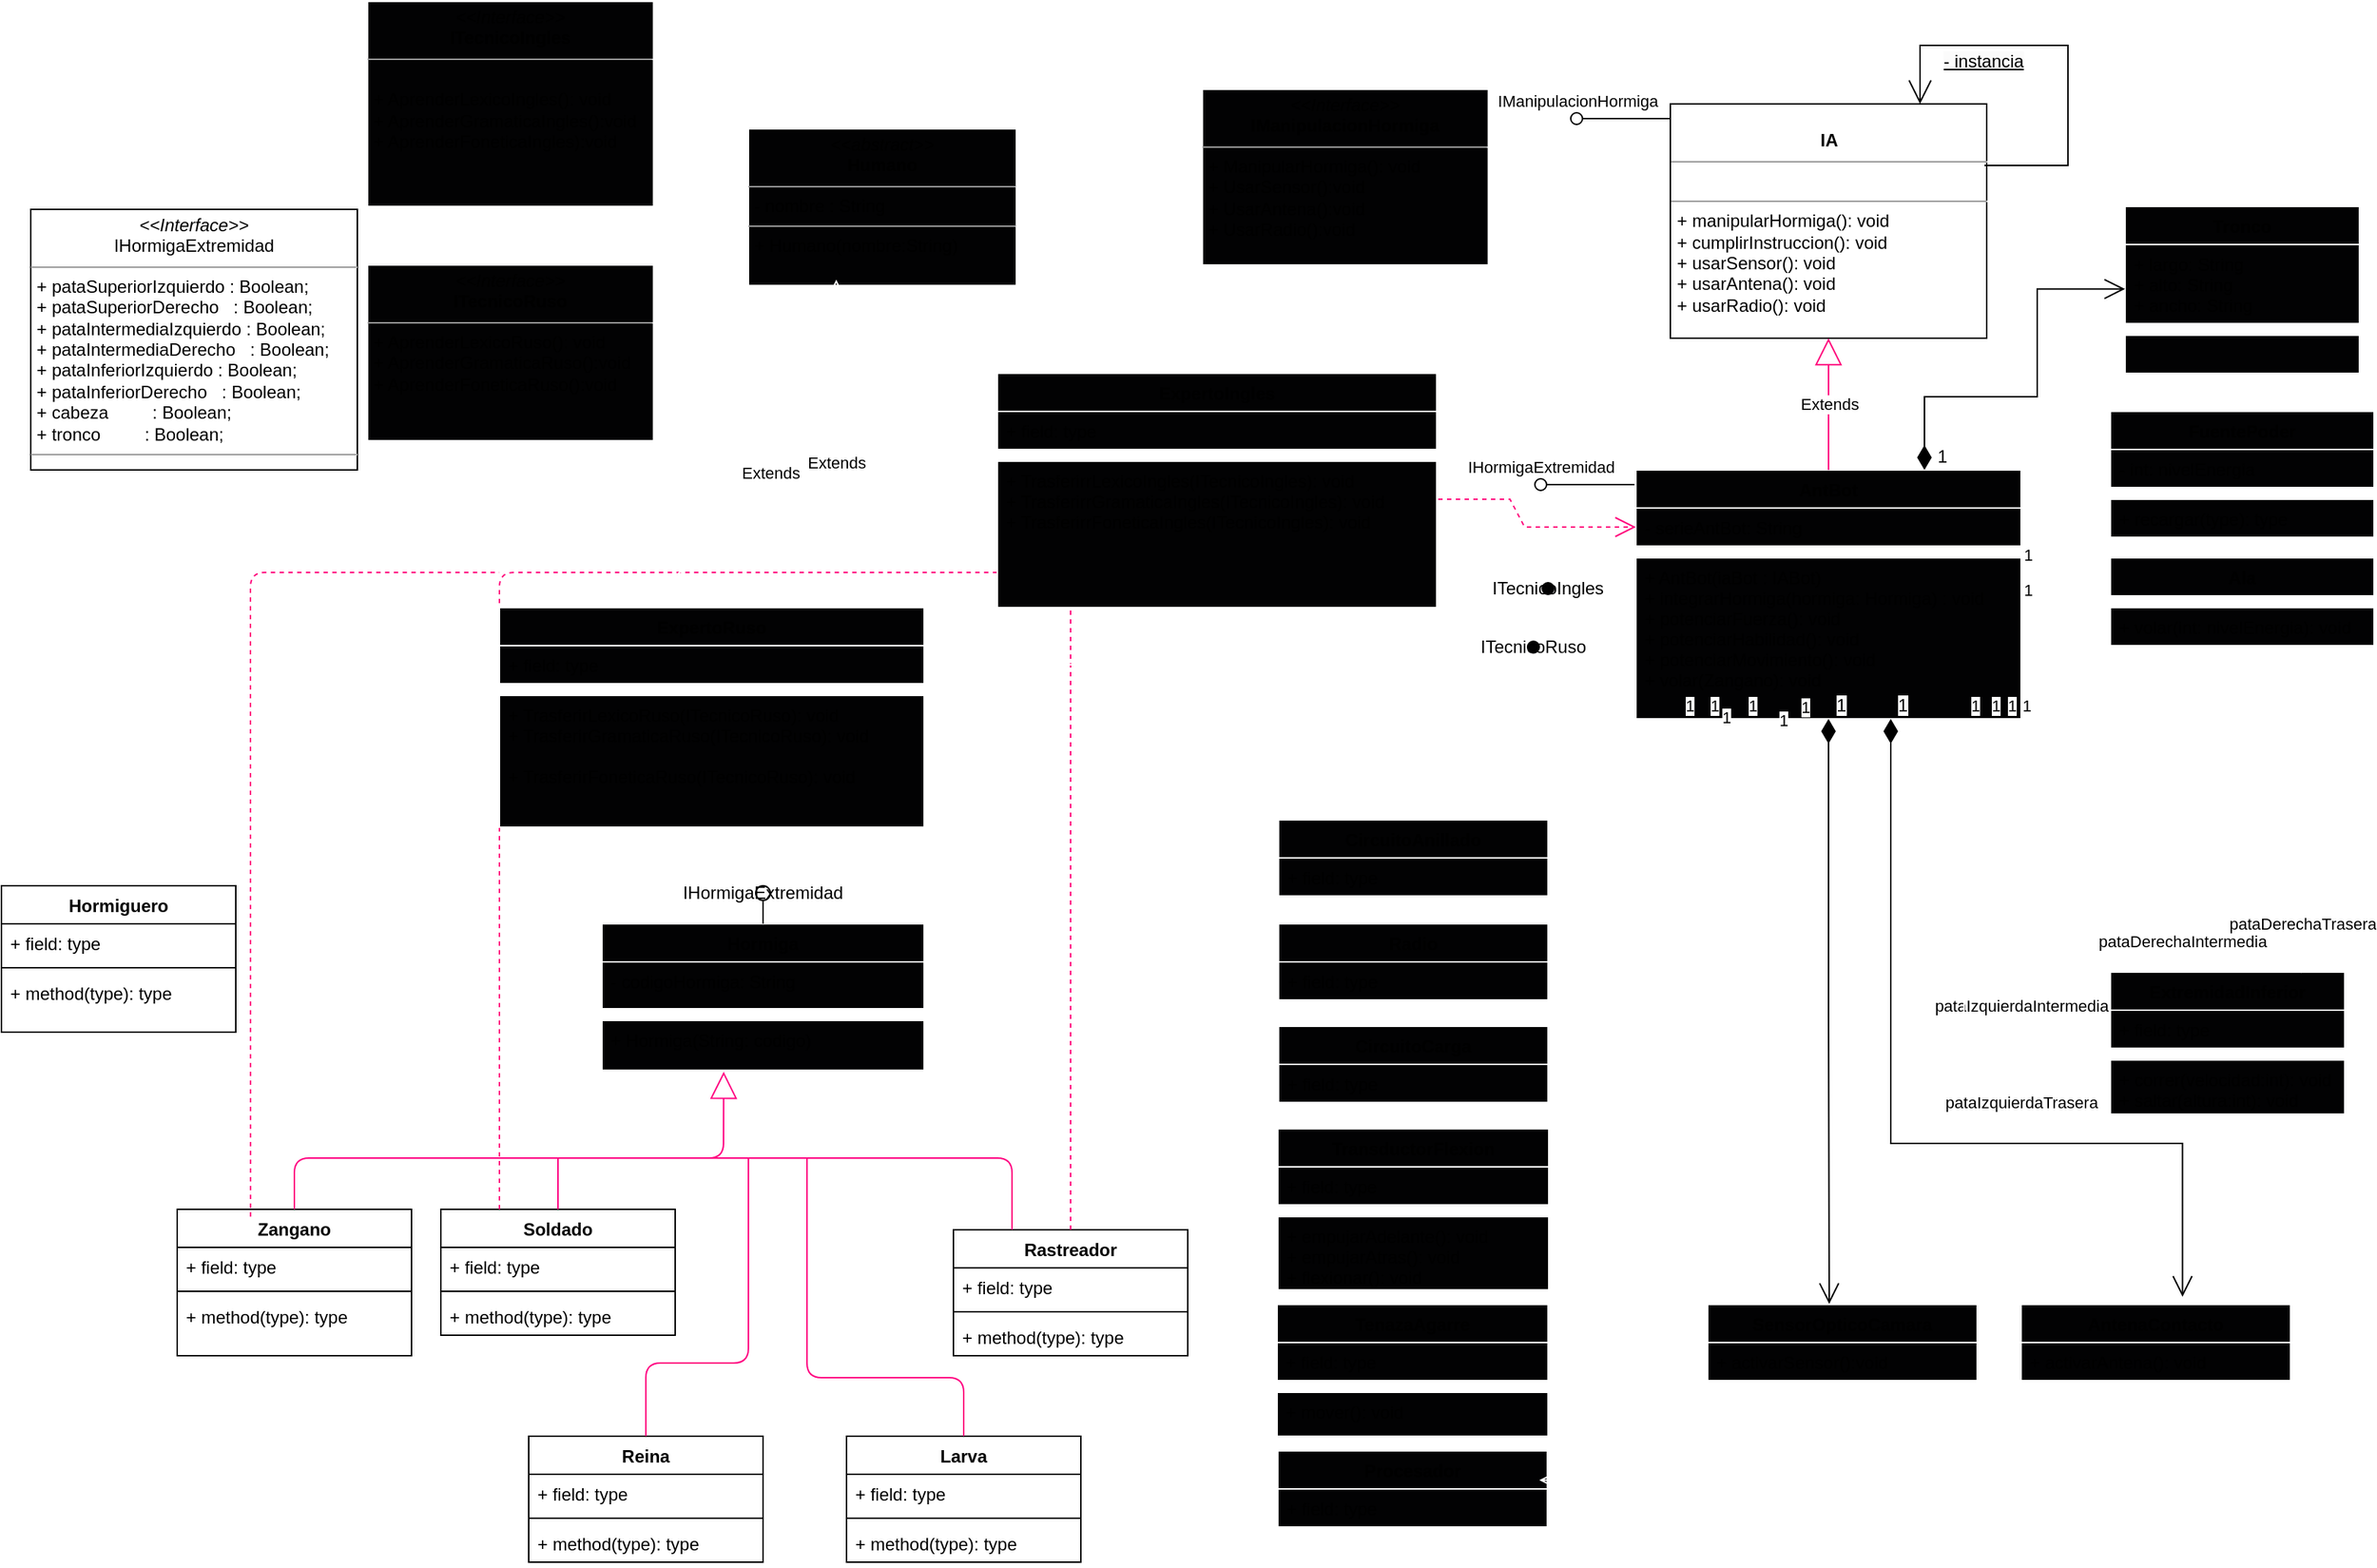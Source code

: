 <mxfile>
    <diagram id="PwI3y_meS3A-BAof3AQR" name="Página-1">
        <mxGraphModel dx="1519" dy="1564" grid="1" gridSize="10" guides="1" tooltips="1" connect="1" arrows="1" fold="1" page="1" pageScale="1" pageWidth="827" pageHeight="1169" math="0" shadow="0">
            <root>
                <mxCell id="0"/>
                <mxCell id="1" parent="0"/>
                <mxCell id="2" value="Hormiga" style="swimlane;fontStyle=1;align=center;verticalAlign=top;childLayout=stackLayout;horizontal=1;startSize=26;horizontalStack=0;resizeParent=1;resizeParentMax=0;resizeLast=0;collapsible=1;marginBottom=0;fillColor=#020203;strokeColor=#FFFFFF;" parent="1" vertex="1">
                    <mxGeometry x="-400" y="610" width="220" height="100" as="geometry"/>
                </mxCell>
                <mxCell id="3" value="- codigoHormiga: String" style="text;strokeColor=#FFFFFF;fillColor=#020203;align=left;verticalAlign=top;spacingLeft=4;spacingRight=4;overflow=hidden;rotatable=0;points=[[0,0.5],[1,0.5]];portConstraint=eastwest;" parent="2" vertex="1">
                    <mxGeometry y="26" width="220" height="32" as="geometry"/>
                </mxCell>
                <mxCell id="4" value="" style="line;strokeWidth=1;fillColor=#020203;align=left;verticalAlign=middle;spacingTop=-1;spacingLeft=3;spacingRight=3;rotatable=0;labelPosition=right;points=[];portConstraint=eastwest;strokeColor=#FFFFFF;" parent="2" vertex="1">
                    <mxGeometry y="58" width="220" height="8" as="geometry"/>
                </mxCell>
                <mxCell id="5" value="+ Hormiga(String: codigo)&#10;" style="text;strokeColor=#FFFFFF;fillColor=#020203;align=left;verticalAlign=top;spacingLeft=4;spacingRight=4;overflow=hidden;rotatable=0;points=[[0,0.5],[1,0.5]];portConstraint=eastwest;" parent="2" vertex="1">
                    <mxGeometry y="66" width="220" height="34" as="geometry"/>
                </mxCell>
                <mxCell id="6" value="Zangano" style="swimlane;fontStyle=1;align=center;verticalAlign=top;childLayout=stackLayout;horizontal=1;startSize=26;horizontalStack=0;resizeParent=1;resizeParentMax=0;resizeLast=0;collapsible=1;marginBottom=0;" parent="1" vertex="1">
                    <mxGeometry x="-690" y="805" width="160" height="100" as="geometry"/>
                </mxCell>
                <mxCell id="7" value="+ field: type" style="text;strokeColor=none;fillColor=none;align=left;verticalAlign=top;spacingLeft=4;spacingRight=4;overflow=hidden;rotatable=0;points=[[0,0.5],[1,0.5]];portConstraint=eastwest;" parent="6" vertex="1">
                    <mxGeometry y="26" width="160" height="26" as="geometry"/>
                </mxCell>
                <mxCell id="8" value="" style="line;strokeWidth=1;fillColor=none;align=left;verticalAlign=middle;spacingTop=-1;spacingLeft=3;spacingRight=3;rotatable=0;labelPosition=right;points=[];portConstraint=eastwest;strokeColor=inherit;" parent="6" vertex="1">
                    <mxGeometry y="52" width="160" height="8" as="geometry"/>
                </mxCell>
                <mxCell id="9" value="+ method(type): type" style="text;strokeColor=none;fillColor=none;align=left;verticalAlign=top;spacingLeft=4;spacingRight=4;overflow=hidden;rotatable=0;points=[[0,0.5],[1,0.5]];portConstraint=eastwest;" parent="6" vertex="1">
                    <mxGeometry y="60" width="160" height="40" as="geometry"/>
                </mxCell>
                <mxCell id="10" value="Soldado" style="swimlane;fontStyle=1;align=center;verticalAlign=top;childLayout=stackLayout;horizontal=1;startSize=26;horizontalStack=0;resizeParent=1;resizeParentMax=0;resizeLast=0;collapsible=1;marginBottom=0;" parent="1" vertex="1">
                    <mxGeometry x="-510" y="805" width="160" height="86" as="geometry"/>
                </mxCell>
                <mxCell id="11" value="+ field: type" style="text;strokeColor=none;fillColor=none;align=left;verticalAlign=top;spacingLeft=4;spacingRight=4;overflow=hidden;rotatable=0;points=[[0,0.5],[1,0.5]];portConstraint=eastwest;" parent="10" vertex="1">
                    <mxGeometry y="26" width="160" height="26" as="geometry"/>
                </mxCell>
                <mxCell id="12" value="" style="line;strokeWidth=1;fillColor=none;align=left;verticalAlign=middle;spacingTop=-1;spacingLeft=3;spacingRight=3;rotatable=0;labelPosition=right;points=[];portConstraint=eastwest;strokeColor=inherit;" parent="10" vertex="1">
                    <mxGeometry y="52" width="160" height="8" as="geometry"/>
                </mxCell>
                <mxCell id="13" value="+ method(type): type" style="text;strokeColor=none;fillColor=none;align=left;verticalAlign=top;spacingLeft=4;spacingRight=4;overflow=hidden;rotatable=0;points=[[0,0.5],[1,0.5]];portConstraint=eastwest;" parent="10" vertex="1">
                    <mxGeometry y="60" width="160" height="26" as="geometry"/>
                </mxCell>
                <mxCell id="14" value="Rastreador" style="swimlane;fontStyle=1;align=center;verticalAlign=top;childLayout=stackLayout;horizontal=1;startSize=26;horizontalStack=0;resizeParent=1;resizeParentMax=0;resizeLast=0;collapsible=1;marginBottom=0;" parent="1" vertex="1">
                    <mxGeometry x="-160" y="819" width="160" height="86" as="geometry"/>
                </mxCell>
                <mxCell id="15" value="+ field: type" style="text;strokeColor=none;fillColor=none;align=left;verticalAlign=top;spacingLeft=4;spacingRight=4;overflow=hidden;rotatable=0;points=[[0,0.5],[1,0.5]];portConstraint=eastwest;" parent="14" vertex="1">
                    <mxGeometry y="26" width="160" height="26" as="geometry"/>
                </mxCell>
                <mxCell id="16" value="" style="line;strokeWidth=1;fillColor=none;align=left;verticalAlign=middle;spacingTop=-1;spacingLeft=3;spacingRight=3;rotatable=0;labelPosition=right;points=[];portConstraint=eastwest;strokeColor=inherit;" parent="14" vertex="1">
                    <mxGeometry y="52" width="160" height="8" as="geometry"/>
                </mxCell>
                <mxCell id="17" value="+ method(type): type" style="text;strokeColor=none;fillColor=none;align=left;verticalAlign=top;spacingLeft=4;spacingRight=4;overflow=hidden;rotatable=0;points=[[0,0.5],[1,0.5]];portConstraint=eastwest;" parent="14" vertex="1">
                    <mxGeometry y="60" width="160" height="26" as="geometry"/>
                </mxCell>
                <mxCell id="18" value="Reina" style="swimlane;fontStyle=1;align=center;verticalAlign=top;childLayout=stackLayout;horizontal=1;startSize=26;horizontalStack=0;resizeParent=1;resizeParentMax=0;resizeLast=0;collapsible=1;marginBottom=0;" parent="1" vertex="1">
                    <mxGeometry x="-450" y="960" width="160" height="86" as="geometry"/>
                </mxCell>
                <mxCell id="19" value="+ field: type" style="text;strokeColor=none;fillColor=none;align=left;verticalAlign=top;spacingLeft=4;spacingRight=4;overflow=hidden;rotatable=0;points=[[0,0.5],[1,0.5]];portConstraint=eastwest;" parent="18" vertex="1">
                    <mxGeometry y="26" width="160" height="26" as="geometry"/>
                </mxCell>
                <mxCell id="20" value="" style="line;strokeWidth=1;fillColor=none;align=left;verticalAlign=middle;spacingTop=-1;spacingLeft=3;spacingRight=3;rotatable=0;labelPosition=right;points=[];portConstraint=eastwest;strokeColor=inherit;" parent="18" vertex="1">
                    <mxGeometry y="52" width="160" height="8" as="geometry"/>
                </mxCell>
                <mxCell id="21" value="+ method(type): type" style="text;strokeColor=none;fillColor=none;align=left;verticalAlign=top;spacingLeft=4;spacingRight=4;overflow=hidden;rotatable=0;points=[[0,0.5],[1,0.5]];portConstraint=eastwest;" parent="18" vertex="1">
                    <mxGeometry y="60" width="160" height="26" as="geometry"/>
                </mxCell>
                <mxCell id="22" value="Larva" style="swimlane;fontStyle=1;align=center;verticalAlign=top;childLayout=stackLayout;horizontal=1;startSize=26;horizontalStack=0;resizeParent=1;resizeParentMax=0;resizeLast=0;collapsible=1;marginBottom=0;" parent="1" vertex="1">
                    <mxGeometry x="-233" y="960" width="160" height="86" as="geometry"/>
                </mxCell>
                <mxCell id="23" value="+ field: type" style="text;strokeColor=none;fillColor=none;align=left;verticalAlign=top;spacingLeft=4;spacingRight=4;overflow=hidden;rotatable=0;points=[[0,0.5],[1,0.5]];portConstraint=eastwest;" parent="22" vertex="1">
                    <mxGeometry y="26" width="160" height="26" as="geometry"/>
                </mxCell>
                <mxCell id="24" value="" style="line;strokeWidth=1;fillColor=none;align=left;verticalAlign=middle;spacingTop=-1;spacingLeft=3;spacingRight=3;rotatable=0;labelPosition=right;points=[];portConstraint=eastwest;strokeColor=inherit;" parent="22" vertex="1">
                    <mxGeometry y="52" width="160" height="8" as="geometry"/>
                </mxCell>
                <mxCell id="25" value="+ method(type): type" style="text;strokeColor=none;fillColor=none;align=left;verticalAlign=top;spacingLeft=4;spacingRight=4;overflow=hidden;rotatable=0;points=[[0,0.5],[1,0.5]];portConstraint=eastwest;" parent="22" vertex="1">
                    <mxGeometry y="60" width="160" height="26" as="geometry"/>
                </mxCell>
                <mxCell id="26" value="" style="endArrow=block;endSize=16;endFill=0;html=1;strokeColor=#FF0080;exitX=0.5;exitY=0;exitDx=0;exitDy=0;entryX=0.378;entryY=1.031;entryDx=0;entryDy=0;entryPerimeter=0;" parent="1" source="6" target="5" edge="1">
                    <mxGeometry width="160" relative="1" as="geometry">
                        <mxPoint x="-570" y="750" as="sourcePoint"/>
                        <mxPoint x="-290" y="770" as="targetPoint"/>
                        <Array as="points">
                            <mxPoint x="-610" y="770"/>
                            <mxPoint x="-317" y="770"/>
                        </Array>
                    </mxGeometry>
                </mxCell>
                <mxCell id="33" value="" style="endArrow=none;html=1;strokeColor=#FF0080;entryX=0.25;entryY=0;entryDx=0;entryDy=0;" parent="1" target="14" edge="1">
                    <mxGeometry width="50" height="50" relative="1" as="geometry">
                        <mxPoint x="-330" y="770" as="sourcePoint"/>
                        <mxPoint x="-80" y="770" as="targetPoint"/>
                        <Array as="points">
                            <mxPoint x="-120" y="770"/>
                        </Array>
                    </mxGeometry>
                </mxCell>
                <mxCell id="34" value="" style="endArrow=none;html=1;strokeColor=#FF0080;entryX=0.5;entryY=0;entryDx=0;entryDy=0;" parent="1" target="22" edge="1">
                    <mxGeometry width="50" height="50" relative="1" as="geometry">
                        <mxPoint x="-260" y="770" as="sourcePoint"/>
                        <mxPoint x="-130" y="940" as="targetPoint"/>
                        <Array as="points">
                            <mxPoint x="-260" y="920"/>
                            <mxPoint x="-153" y="920"/>
                        </Array>
                    </mxGeometry>
                </mxCell>
                <mxCell id="35" value="" style="endArrow=none;html=1;strokeColor=#FF0080;exitX=0.5;exitY=0;exitDx=0;exitDy=0;" parent="1" source="18" edge="1">
                    <mxGeometry width="50" height="50" relative="1" as="geometry">
                        <mxPoint x="-380" y="955" as="sourcePoint"/>
                        <mxPoint x="-300" y="770" as="targetPoint"/>
                        <Array as="points">
                            <mxPoint x="-370" y="910"/>
                            <mxPoint x="-300" y="910"/>
                        </Array>
                    </mxGeometry>
                </mxCell>
                <mxCell id="36" value="" style="endArrow=none;html=1;strokeColor=#FF0080;exitX=0.5;exitY=0;exitDx=0;exitDy=0;" parent="1" source="10" edge="1">
                    <mxGeometry width="50" height="50" relative="1" as="geometry">
                        <mxPoint x="-40" y="685" as="sourcePoint"/>
                        <mxPoint x="-430" y="770" as="targetPoint"/>
                    </mxGeometry>
                </mxCell>
                <mxCell id="41" value="AntBot" style="swimlane;fontStyle=1;align=center;verticalAlign=top;childLayout=stackLayout;horizontal=1;startSize=26;horizontalStack=0;resizeParent=1;resizeParentMax=0;resizeLast=0;collapsible=1;marginBottom=0;fillColor=#020203;strokeColor=#FFFFFF;" parent="1" vertex="1">
                    <mxGeometry x="306" y="300" width="263" height="170" as="geometry"/>
                </mxCell>
                <mxCell id="42" value="- serieAntBot: String" style="text;strokeColor=#FFFFFF;fillColor=#020203;align=left;verticalAlign=top;spacingLeft=4;spacingRight=4;overflow=hidden;rotatable=0;points=[[0,0.5],[1,0.5]];portConstraint=eastwest;" parent="41" vertex="1">
                    <mxGeometry y="26" width="263" height="26" as="geometry"/>
                </mxCell>
                <mxCell id="43" value="" style="line;strokeWidth=1;fillColor=#020203;align=left;verticalAlign=middle;spacingTop=-1;spacingLeft=3;spacingRight=3;rotatable=0;labelPosition=right;points=[];portConstraint=eastwest;strokeColor=#FFFFFF;" parent="41" vertex="1">
                    <mxGeometry y="52" width="263" height="8" as="geometry"/>
                </mxCell>
                <mxCell id="44" value="+ AntBot(iaBot : IABot)&#10;+ integrarHormiga(hormiga: Hormiga) : void&#10;+ potenciarFuerza(): void&#10;+ potenciarHabilidad(): void&#10;+ potenciarMovimiento(): void&#10;+ volar(Zangano): void&#10;&#10;" style="text;strokeColor=#FFFFFF;fillColor=#020203;align=left;verticalAlign=top;spacingLeft=4;spacingRight=4;overflow=hidden;rotatable=0;points=[[0,0.5],[1,0.5]];portConstraint=eastwest;" parent="41" vertex="1">
                    <mxGeometry y="60" width="263" height="110" as="geometry"/>
                </mxCell>
                <mxCell id="45" value="FuentePoder" style="swimlane;fontStyle=1;align=center;verticalAlign=top;childLayout=stackLayout;horizontal=1;startSize=26;horizontalStack=0;resizeParent=1;resizeParentMax=0;resizeLast=0;collapsible=1;marginBottom=0;fillColor=#020203;strokeColor=#FFFFFF;" parent="1" vertex="1">
                    <mxGeometry x="630" y="260" width="180" height="86" as="geometry"/>
                </mxCell>
                <mxCell id="46" value="- int: nivelEnergia" style="text;strokeColor=#FFFFFF;fillColor=#020203;align=left;verticalAlign=top;spacingLeft=4;spacingRight=4;overflow=hidden;rotatable=0;points=[[0,0.5],[1,0.5]];portConstraint=eastwest;" parent="45" vertex="1">
                    <mxGeometry y="26" width="180" height="26" as="geometry"/>
                </mxCell>
                <mxCell id="47" value="" style="line;strokeWidth=1;fillColor=#020203;align=left;verticalAlign=middle;spacingTop=-1;spacingLeft=3;spacingRight=3;rotatable=0;labelPosition=right;points=[];portConstraint=eastwest;strokeColor=#FFFFFF;" parent="45" vertex="1">
                    <mxGeometry y="52" width="180" height="8" as="geometry"/>
                </mxCell>
                <mxCell id="48" value="+ recargar(type): type&#10;" style="text;strokeColor=#FFFFFF;fillColor=#020203;align=left;verticalAlign=top;spacingLeft=4;spacingRight=4;overflow=hidden;rotatable=0;points=[[0,0.5],[1,0.5]];portConstraint=eastwest;" parent="45" vertex="1">
                    <mxGeometry y="60" width="180" height="26" as="geometry"/>
                </mxCell>
                <mxCell id="52" value="ExtremidadInferior" style="swimlane;fontStyle=1;align=center;verticalAlign=top;childLayout=stackLayout;horizontal=1;startSize=26;horizontalStack=0;resizeParent=1;resizeParentMax=0;resizeLast=0;collapsible=1;marginBottom=0;fillColor=#020203;strokeColor=#FFFFFF;" parent="1" vertex="1">
                    <mxGeometry x="630" y="643" width="160" height="97" as="geometry"/>
                </mxCell>
                <mxCell id="53" value="+ field: type" style="text;strokeColor=#FFFFFF;fillColor=#020203;align=left;verticalAlign=top;spacingLeft=4;spacingRight=4;overflow=hidden;rotatable=0;points=[[0,0.5],[1,0.5]];portConstraint=eastwest;" parent="52" vertex="1">
                    <mxGeometry y="26" width="160" height="26" as="geometry"/>
                </mxCell>
                <mxCell id="54" value="" style="line;strokeWidth=1;fillColor=#020203;align=left;verticalAlign=middle;spacingTop=-1;spacingLeft=3;spacingRight=3;rotatable=0;labelPosition=right;points=[];portConstraint=eastwest;strokeColor=#FFFFFF;" parent="52" vertex="1">
                    <mxGeometry y="52" width="160" height="8" as="geometry"/>
                </mxCell>
                <mxCell id="55" value="+ correr(velocidad:int): void&#10;+ saltar(altura:int): void" style="text;strokeColor=#FFFFFF;fillColor=#020203;align=left;verticalAlign=top;spacingLeft=4;spacingRight=4;overflow=hidden;rotatable=0;points=[[0,0.5],[1,0.5]];portConstraint=eastwest;" parent="52" vertex="1">
                    <mxGeometry y="60" width="160" height="37" as="geometry"/>
                </mxCell>
                <mxCell id="56" value="1" style="endArrow=open;html=1;endSize=12;startArrow=diamondThin;startSize=14;startFill=1;align=left;verticalAlign=bottom;rounded=0;sourcePerimeterSpacing=8;targetPerimeterSpacing=8;entryX=0;entryY=0.5;entryDx=0;entryDy=0;fillColor=#020203;strokeColor=#FFFFFF;" parent="1" target="53" edge="1">
                    <mxGeometry x="-1" y="3" relative="1" as="geometry">
                        <mxPoint x="544" y="470" as="sourcePoint"/>
                        <mxPoint x="479" y="832" as="targetPoint"/>
                        <Array as="points">
                            <mxPoint x="544" y="682"/>
                        </Array>
                    </mxGeometry>
                </mxCell>
                <mxCell id="57" value="pataIzquierdaIntermedia" style="edgeLabel;html=1;align=center;verticalAlign=middle;resizable=0;points=[];fillColor=#020203;strokeColor=#FFFFFF;" parent="56" vertex="1" connectable="0">
                    <mxGeometry x="-0.273" y="1" relative="1" as="geometry">
                        <mxPoint x="24" y="87" as="offset"/>
                    </mxGeometry>
                </mxCell>
                <mxCell id="58" value="1" style="endArrow=open;html=1;endSize=12;startArrow=diamondThin;startSize=14;startFill=1;align=left;verticalAlign=bottom;rounded=0;sourcePerimeterSpacing=8;targetPerimeterSpacing=8;entryX=0.37;entryY=0.002;entryDx=0;entryDy=0;fillColor=#020203;strokeColor=#FFFFFF;entryPerimeter=0;" parent="1" target="52" edge="1">
                    <mxGeometry x="-1" y="3" relative="1" as="geometry">
                        <mxPoint x="555" y="470" as="sourcePoint"/>
                        <mxPoint x="495" y="831" as="targetPoint"/>
                        <Array as="points">
                            <mxPoint x="555" y="560"/>
                            <mxPoint x="689" y="560"/>
                        </Array>
                    </mxGeometry>
                </mxCell>
                <mxCell id="59" value="pataDerechaIntermedia" style="edgeLabel;html=1;align=center;verticalAlign=middle;resizable=0;points=[];fillColor=#020203;strokeColor=#FFFFFF;" parent="58" vertex="1" connectable="0">
                    <mxGeometry x="-0.4" y="3" relative="1" as="geometry">
                        <mxPoint x="122" y="65" as="offset"/>
                    </mxGeometry>
                </mxCell>
                <mxCell id="60" value="1" style="endArrow=open;html=1;endSize=12;startArrow=diamondThin;startSize=14;startFill=1;edgeStyle=orthogonalEdgeStyle;align=left;verticalAlign=bottom;rounded=0;sourcePerimeterSpacing=8;targetPerimeterSpacing=8;fillColor=#020203;strokeColor=#FFFFFF;" parent="1" source="41" edge="1">
                    <mxGeometry x="-1" y="3" relative="1" as="geometry">
                        <mxPoint x="390" y="414" as="sourcePoint"/>
                        <mxPoint x="247" y="710" as="targetPoint"/>
                        <Array as="points">
                            <mxPoint x="360" y="710"/>
                        </Array>
                    </mxGeometry>
                </mxCell>
                <mxCell id="61" value="1" style="endArrow=open;html=1;endSize=12;startArrow=diamondThin;startSize=14;startFill=0;edgeStyle=orthogonalEdgeStyle;align=left;verticalAlign=bottom;rounded=0;sourcePerimeterSpacing=8;targetPerimeterSpacing=8;fillColor=#020203;strokeColor=#FFFFFF;entryX=0.002;entryY=0.719;entryDx=0;entryDy=0;entryPerimeter=0;" parent="1" target="84" edge="1">
                    <mxGeometry x="-1" y="3" relative="1" as="geometry">
                        <mxPoint x="569" y="393.88" as="sourcePoint"/>
                        <mxPoint x="668" y="393.88" as="targetPoint"/>
                        <Array as="points">
                            <mxPoint x="585" y="394"/>
                            <mxPoint x="585" y="392"/>
                        </Array>
                    </mxGeometry>
                </mxCell>
                <mxCell id="69" value="CircuitoAnillado" style="swimlane;fontStyle=1;align=center;verticalAlign=top;childLayout=stackLayout;horizontal=1;startSize=26;horizontalStack=0;resizeParent=1;resizeParentMax=0;resizeLast=0;collapsible=1;marginBottom=0;fillColor=#020203;strokeColor=#FFFFFF;" parent="1" vertex="1">
                    <mxGeometry x="62" y="539" width="184" height="60" as="geometry"/>
                </mxCell>
                <mxCell id="70" value="+ field: type" style="text;strokeColor=#FFFFFF;fillColor=#020203;align=left;verticalAlign=top;spacingLeft=4;spacingRight=4;overflow=hidden;rotatable=0;points=[[0,0.5],[1,0.5]];portConstraint=eastwest;" parent="69" vertex="1">
                    <mxGeometry y="26" width="184" height="26" as="geometry"/>
                </mxCell>
                <mxCell id="71" value="" style="line;strokeWidth=1;fillColor=#020203;align=left;verticalAlign=middle;spacingTop=-1;spacingLeft=3;spacingRight=3;rotatable=0;labelPosition=right;points=[];portConstraint=eastwest;strokeColor=#FFFFFF;" parent="69" vertex="1">
                    <mxGeometry y="52" width="184" height="8" as="geometry"/>
                </mxCell>
                <mxCell id="72" value="CircuitoCarga" style="swimlane;fontStyle=1;align=center;verticalAlign=top;childLayout=stackLayout;horizontal=1;startSize=26;horizontalStack=0;resizeParent=1;resizeParentMax=0;resizeLast=0;collapsible=1;marginBottom=0;fillColor=#020203;strokeColor=#FFFFFF;" parent="1" vertex="1">
                    <mxGeometry x="62" y="680" width="184" height="60" as="geometry"/>
                </mxCell>
                <mxCell id="73" value="+ field: type" style="text;strokeColor=#FFFFFF;fillColor=#020203;align=left;verticalAlign=top;spacingLeft=4;spacingRight=4;overflow=hidden;rotatable=0;points=[[0,0.5],[1,0.5]];portConstraint=eastwest;" parent="72" vertex="1">
                    <mxGeometry y="26" width="184" height="26" as="geometry"/>
                </mxCell>
                <mxCell id="74" value="" style="line;strokeWidth=1;fillColor=#020203;align=left;verticalAlign=middle;spacingTop=-1;spacingLeft=3;spacingRight=3;rotatable=0;labelPosition=right;points=[];portConstraint=eastwest;strokeColor=#FFFFFF;" parent="72" vertex="1">
                    <mxGeometry y="52" width="184" height="8" as="geometry"/>
                </mxCell>
                <mxCell id="81" value="1" style="endArrow=open;html=1;endSize=12;startArrow=diamondThin;startSize=14;startFill=1;edgeStyle=orthogonalEdgeStyle;align=left;verticalAlign=bottom;rounded=0;sourcePerimeterSpacing=8;targetPerimeterSpacing=8;fillColor=#020203;strokeColor=#FFFFFF;entryX=1;entryY=0.5;entryDx=0;entryDy=0;" parent="1" target="69" edge="1">
                    <mxGeometry x="-1" y="3" relative="1" as="geometry">
                        <mxPoint x="335" y="470" as="sourcePoint"/>
                        <mxPoint x="285.0" y="614.0" as="targetPoint"/>
                        <Array as="points">
                            <mxPoint x="335" y="570"/>
                            <mxPoint x="249" y="570"/>
                        </Array>
                    </mxGeometry>
                </mxCell>
                <mxCell id="82" value="1" style="endArrow=open;html=1;endSize=12;startArrow=diamondThin;startSize=14;startFill=1;edgeStyle=orthogonalEdgeStyle;align=left;verticalAlign=bottom;rounded=0;sourcePerimeterSpacing=8;targetPerimeterSpacing=8;fillColor=#020203;strokeColor=#FFFFFF;entryX=1;entryY=0.75;entryDx=0;entryDy=0;" parent="1" edge="1">
                    <mxGeometry x="-1" y="3" relative="1" as="geometry">
                        <mxPoint x="378" y="470" as="sourcePoint"/>
                        <mxPoint x="244" y="801" as="targetPoint"/>
                        <Array as="points">
                            <mxPoint x="378" y="760"/>
                            <mxPoint x="288" y="760"/>
                            <mxPoint x="288" y="801"/>
                        </Array>
                    </mxGeometry>
                </mxCell>
                <mxCell id="83" value="Ala" style="swimlane;fontStyle=1;align=center;verticalAlign=top;childLayout=stackLayout;horizontal=1;startSize=26;horizontalStack=0;resizeParent=1;resizeParentMax=0;resizeLast=0;collapsible=1;marginBottom=0;fillColor=#020203;strokeColor=#FFFFFF;" parent="1" vertex="1">
                    <mxGeometry x="630" y="360" width="180" height="60" as="geometry"/>
                </mxCell>
                <mxCell id="84" value="" style="line;strokeWidth=1;fillColor=#020203;align=left;verticalAlign=middle;spacingTop=-1;spacingLeft=3;spacingRight=3;rotatable=0;labelPosition=right;points=[];portConstraint=eastwest;strokeColor=#FFFFFF;" parent="83" vertex="1">
                    <mxGeometry y="26" width="180" height="8" as="geometry"/>
                </mxCell>
                <mxCell id="85" value="+ volar(int: nivelEnergia): void" style="text;strokeColor=#FFFFFF;fillColor=#020203;align=left;verticalAlign=top;spacingLeft=4;spacingRight=4;overflow=hidden;rotatable=0;points=[[0,0.5],[1,0.5]];portConstraint=eastwest;" parent="83" vertex="1">
                    <mxGeometry y="34" width="180" height="26" as="geometry"/>
                </mxCell>
                <mxCell id="86" value="1" style="endArrow=open;html=1;endSize=12;startArrow=diamondThin;startSize=14;startFill=0;edgeStyle=orthogonalEdgeStyle;align=left;verticalAlign=bottom;rounded=0;sourcePerimeterSpacing=8;targetPerimeterSpacing=8;fillColor=#020203;strokeColor=#FFFFFF;" parent="1" edge="1">
                    <mxGeometry x="-1" y="3" relative="1" as="geometry">
                        <mxPoint x="569" y="370" as="sourcePoint"/>
                        <mxPoint x="630" y="290" as="targetPoint"/>
                        <Array as="points">
                            <mxPoint x="599" y="370"/>
                        </Array>
                    </mxGeometry>
                </mxCell>
                <mxCell id="87" value="Radio" style="swimlane;fontStyle=1;align=center;verticalAlign=top;childLayout=stackLayout;horizontal=1;startSize=26;horizontalStack=0;resizeParent=1;resizeParentMax=0;resizeLast=0;collapsible=1;marginBottom=0;fillColor=#020203;strokeColor=#FFFFFF;" parent="1" vertex="1">
                    <mxGeometry x="62" y="610" width="184" height="60" as="geometry"/>
                </mxCell>
                <mxCell id="88" value="+ field: type" style="text;strokeColor=#FFFFFF;fillColor=#020203;align=left;verticalAlign=top;spacingLeft=4;spacingRight=4;overflow=hidden;rotatable=0;points=[[0,0.5],[1,0.5]];portConstraint=eastwest;" parent="87" vertex="1">
                    <mxGeometry y="26" width="184" height="26" as="geometry"/>
                </mxCell>
                <mxCell id="89" value="" style="line;strokeWidth=1;fillColor=#020203;align=left;verticalAlign=middle;spacingTop=-1;spacingLeft=3;spacingRight=3;rotatable=0;labelPosition=right;points=[];portConstraint=eastwest;strokeColor=#FFFFFF;" parent="87" vertex="1">
                    <mxGeometry y="52" width="184" height="8" as="geometry"/>
                </mxCell>
                <mxCell id="90" value="1" style="endArrow=open;html=1;endSize=12;startArrow=diamondThin;startSize=14;startFill=1;edgeStyle=orthogonalEdgeStyle;align=left;verticalAlign=bottom;rounded=0;sourcePerimeterSpacing=8;targetPerimeterSpacing=8;fillColor=#020203;strokeColor=#FFFFFF;entryX=1;entryY=0.5;entryDx=0;entryDy=0;" parent="1" target="87" edge="1">
                    <mxGeometry x="-1" y="3" relative="1" as="geometry">
                        <mxPoint x="352" y="470" as="sourcePoint"/>
                        <mxPoint x="241" y="702" as="targetPoint"/>
                        <Array as="points">
                            <mxPoint x="352" y="640"/>
                        </Array>
                    </mxGeometry>
                </mxCell>
                <mxCell id="91" value="1" style="endArrow=open;html=1;endSize=12;startArrow=diamondThin;startSize=14;startFill=1;align=left;verticalAlign=bottom;rounded=0;sourcePerimeterSpacing=8;targetPerimeterSpacing=8;entryX=0;entryY=0.75;entryDx=0;entryDy=0;fillColor=#020203;strokeColor=#FFFFFF;" parent="1" target="52" edge="1">
                    <mxGeometry x="-1" y="3" relative="1" as="geometry">
                        <mxPoint x="530" y="470" as="sourcePoint"/>
                        <mxPoint x="528" y="818.59" as="targetPoint"/>
                        <Array as="points">
                            <mxPoint x="530" y="716"/>
                        </Array>
                    </mxGeometry>
                </mxCell>
                <mxCell id="92" value="pataIzquierdaTrasera" style="edgeLabel;html=1;align=center;verticalAlign=middle;resizable=0;points=[];fillColor=#020203;strokeColor=#FFFFFF;" parent="91" vertex="1" connectable="0">
                    <mxGeometry x="-0.273" y="1" relative="1" as="geometry">
                        <mxPoint x="38" y="136" as="offset"/>
                    </mxGeometry>
                </mxCell>
                <mxCell id="93" value="1" style="endArrow=open;html=1;endSize=12;startArrow=diamondThin;startSize=14;startFill=1;edgeStyle=orthogonalEdgeStyle;align=left;verticalAlign=bottom;rounded=0;sourcePerimeterSpacing=8;targetPerimeterSpacing=8;fillColor=#020203;strokeColor=#FFFFFF;exitX=0.355;exitY=1.089;exitDx=0;exitDy=0;exitPerimeter=0;" parent="1" source="44" edge="1">
                    <mxGeometry x="-1" y="3" relative="1" as="geometry">
                        <mxPoint x="390" y="456" as="sourcePoint"/>
                        <mxPoint x="246" y="890" as="targetPoint"/>
                        <Array as="points">
                            <mxPoint x="399" y="820"/>
                            <mxPoint x="300" y="820"/>
                            <mxPoint x="300" y="890"/>
                            <mxPoint x="246" y="890"/>
                        </Array>
                    </mxGeometry>
                </mxCell>
                <mxCell id="94" value="1" style="endArrow=open;html=1;endSize=12;startArrow=diamondThin;startSize=14;startFill=1;align=left;verticalAlign=bottom;rounded=0;sourcePerimeterSpacing=8;targetPerimeterSpacing=8;entryX=0.814;entryY=0.008;entryDx=0;entryDy=0;fillColor=#020203;strokeColor=#FFFFFF;entryPerimeter=0;" parent="1" target="52" edge="1">
                    <mxGeometry x="-1" y="3" relative="1" as="geometry">
                        <mxPoint x="565" y="470" as="sourcePoint"/>
                        <mxPoint x="569.2" y="828.784" as="targetPoint"/>
                        <Array as="points">
                            <mxPoint x="565" y="500"/>
                            <mxPoint x="760" y="500"/>
                        </Array>
                    </mxGeometry>
                </mxCell>
                <mxCell id="95" value="pataDerechaTrasera" style="edgeLabel;html=1;align=center;verticalAlign=middle;resizable=0;points=[];fillColor=#020203;strokeColor=#FFFFFF;" parent="94" vertex="1" connectable="0">
                    <mxGeometry x="-0.4" y="3" relative="1" as="geometry">
                        <mxPoint x="115" y="113" as="offset"/>
                    </mxGeometry>
                </mxCell>
                <mxCell id="96" value="SensorOpticoCamara" style="swimlane;fontStyle=1;align=center;verticalAlign=top;childLayout=stackLayout;horizontal=1;startSize=26;horizontalStack=0;resizeParent=1;resizeParentMax=0;resizeLast=0;collapsible=1;marginBottom=0;fillColor=#020203;strokeColor=#FFFFFF;" parent="1" vertex="1">
                    <mxGeometry x="355" y="870" width="184" height="60" as="geometry"/>
                </mxCell>
                <mxCell id="97" value="+ activarSensor():void" style="text;strokeColor=#FFFFFF;fillColor=#020203;align=left;verticalAlign=top;spacingLeft=4;spacingRight=4;overflow=hidden;rotatable=0;points=[[0,0.5],[1,0.5]];portConstraint=eastwest;" parent="96" vertex="1">
                    <mxGeometry y="26" width="184" height="26" as="geometry"/>
                </mxCell>
                <mxCell id="98" value="" style="line;strokeWidth=1;fillColor=#020203;align=left;verticalAlign=middle;spacingTop=-1;spacingLeft=3;spacingRight=3;rotatable=0;labelPosition=right;points=[];portConstraint=eastwest;strokeColor=#FFFFFF;" parent="96" vertex="1">
                    <mxGeometry y="52" width="184" height="8" as="geometry"/>
                </mxCell>
                <mxCell id="102" value="AntenaContacto" style="swimlane;fontStyle=1;align=center;verticalAlign=top;childLayout=stackLayout;horizontal=1;startSize=26;horizontalStack=0;resizeParent=1;resizeParentMax=0;resizeLast=0;collapsible=1;marginBottom=0;fillColor=#020203;strokeColor=#FFFFFF;" parent="1" vertex="1">
                    <mxGeometry x="569" y="870" width="184" height="60" as="geometry"/>
                </mxCell>
                <mxCell id="103" value="+ activarAntena(): void" style="text;strokeColor=#FFFFFF;fillColor=#020203;align=left;verticalAlign=top;spacingLeft=4;spacingRight=4;overflow=hidden;rotatable=0;points=[[0,0.5],[1,0.5]];portConstraint=eastwest;" parent="102" vertex="1">
                    <mxGeometry y="26" width="184" height="26" as="geometry"/>
                </mxCell>
                <mxCell id="104" value="" style="line;strokeWidth=1;fillColor=#020203;align=left;verticalAlign=middle;spacingTop=-1;spacingLeft=3;spacingRight=3;rotatable=0;labelPosition=right;points=[];portConstraint=eastwest;strokeColor=#FFFFFF;" parent="102" vertex="1">
                    <mxGeometry y="52" width="184" height="8" as="geometry"/>
                </mxCell>
                <mxCell id="105" value="1" style="endArrow=open;html=1;endSize=12;startArrow=diamondThin;startSize=14;startFill=1;edgeStyle=orthogonalEdgeStyle;align=left;verticalAlign=bottom;rounded=0;fontFamily=Helvetica;fontSize=12;fontColor=default;exitX=0.5;exitY=1;exitDx=0;exitDy=0;entryX=0.451;entryY=-0.006;entryDx=0;entryDy=0;entryPerimeter=0;" parent="1" source="41" target="96" edge="1">
                    <mxGeometry x="-1" y="3" relative="1" as="geometry">
                        <mxPoint x="250" y="730" as="sourcePoint"/>
                        <mxPoint x="410" y="730" as="targetPoint"/>
                    </mxGeometry>
                </mxCell>
                <mxCell id="106" value="1" style="endArrow=open;html=1;endSize=12;startArrow=diamondThin;startSize=14;startFill=1;edgeStyle=orthogonalEdgeStyle;align=left;verticalAlign=bottom;rounded=0;fontFamily=Helvetica;fontSize=12;fontColor=default;entryX=0.599;entryY=-0.088;entryDx=0;entryDy=0;entryPerimeter=0;" parent="1" source="44" target="102" edge="1">
                    <mxGeometry x="-1" y="3" relative="1" as="geometry">
                        <mxPoint x="480" y="790" as="sourcePoint"/>
                        <mxPoint x="690" y="820" as="targetPoint"/>
                        <Array as="points">
                            <mxPoint x="480" y="760"/>
                            <mxPoint x="679" y="760"/>
                        </Array>
                    </mxGeometry>
                </mxCell>
                <mxCell id="108" value="Procesador" style="swimlane;fontStyle=1;align=center;verticalAlign=top;childLayout=stackLayout;horizontal=1;startSize=26;horizontalStack=0;resizeParent=1;resizeParentMax=0;resizeLast=0;collapsible=1;marginBottom=0;fillColor=#020203;strokeColor=#FFFFFF;" parent="1" vertex="1">
                    <mxGeometry x="61.5" y="970" width="184" height="60" as="geometry"/>
                </mxCell>
                <mxCell id="109" value="+ field: type" style="text;strokeColor=#FFFFFF;fillColor=#020203;align=left;verticalAlign=top;spacingLeft=4;spacingRight=4;overflow=hidden;rotatable=0;points=[[0,0.5],[1,0.5]];portConstraint=eastwest;" parent="108" vertex="1">
                    <mxGeometry y="26" width="184" height="26" as="geometry"/>
                </mxCell>
                <mxCell id="110" value="" style="line;strokeWidth=1;fillColor=#020203;align=left;verticalAlign=middle;spacingTop=-1;spacingLeft=3;spacingRight=3;rotatable=0;labelPosition=right;points=[];portConstraint=eastwest;strokeColor=#FFFFFF;" parent="108" vertex="1">
                    <mxGeometry y="52" width="184" height="8" as="geometry"/>
                </mxCell>
                <mxCell id="111" value="1" style="endArrow=open;html=1;endSize=12;startArrow=diamondThin;startSize=14;startFill=1;edgeStyle=orthogonalEdgeStyle;align=left;verticalAlign=bottom;rounded=0;sourcePerimeterSpacing=8;targetPerimeterSpacing=8;fillColor=#020203;strokeColor=#FFFFFF;exitX=0.411;exitY=1.011;exitDx=0;exitDy=0;exitPerimeter=0;" parent="1" source="44" edge="1">
                    <mxGeometry x="-1" y="3" relative="1" as="geometry">
                        <mxPoint x="409.365" y="455.738" as="sourcePoint"/>
                        <mxPoint x="240" y="990" as="targetPoint"/>
                        <Array as="points">
                            <mxPoint x="414" y="850"/>
                            <mxPoint x="310" y="850"/>
                            <mxPoint x="310" y="990"/>
                            <mxPoint x="246" y="990"/>
                        </Array>
                    </mxGeometry>
                </mxCell>
                <mxCell id="112" value="Use" style="endArrow=open;endSize=12;dashed=1;html=1;rounded=0;sourcePerimeterSpacing=8;targetPerimeterSpacing=8;fillColor=#d80073;strokeColor=#FF0A7C;exitX=0.5;exitY=0;exitDx=0;exitDy=0;entryX=0;entryY=0.5;entryDx=0;entryDy=0;" parent="1" source="14" target="42" edge="1">
                    <mxGeometry width="160" relative="1" as="geometry">
                        <mxPoint x="258" y="322.372" as="sourcePoint"/>
                        <mxPoint x="310" y="370" as="targetPoint"/>
                        <Array as="points">
                            <mxPoint x="-80" y="320"/>
                            <mxPoint x="220" y="320"/>
                            <mxPoint x="230" y="339"/>
                        </Array>
                    </mxGeometry>
                </mxCell>
                <mxCell id="113" value="" style="endArrow=none;dashed=1;html=1;strokeColor=#FF0A7C;exitX=0.313;exitY=0.05;exitDx=0;exitDy=0;exitPerimeter=0;" parent="1" source="6" edge="1">
                    <mxGeometry width="50" height="50" relative="1" as="geometry">
                        <mxPoint x="-640" y="693" as="sourcePoint"/>
                        <mxPoint x="-470" y="370" as="targetPoint"/>
                        <Array as="points">
                            <mxPoint x="-640" y="370"/>
                        </Array>
                    </mxGeometry>
                </mxCell>
                <mxCell id="115" value="" style="endArrow=none;dashed=1;html=1;strokeColor=#FF0A7C;exitX=0.25;exitY=0;exitDx=0;exitDy=0;" parent="1" source="10" edge="1">
                    <mxGeometry width="50" height="50" relative="1" as="geometry">
                        <mxPoint x="-190" y="470" as="sourcePoint"/>
                        <mxPoint x="-80" y="370" as="targetPoint"/>
                        <Array as="points">
                            <mxPoint x="-470" y="370"/>
                        </Array>
                    </mxGeometry>
                </mxCell>
                <mxCell id="116" value="Tronco" style="swimlane;fontStyle=1;align=center;verticalAlign=top;childLayout=stackLayout;horizontal=1;startSize=26;horizontalStack=0;resizeParent=1;resizeParentMax=0;resizeLast=0;collapsible=1;marginBottom=0;fillColor=#020203;strokeColor=#FFFFFF;" parent="1" vertex="1">
                    <mxGeometry x="640" y="120" width="160" height="114" as="geometry"/>
                </mxCell>
                <mxCell id="117" value="+ largo: String&#10;+ alto: String&#10;+ ancho: String" style="text;strokeColor=#FFFFFF;fillColor=#020203;align=left;verticalAlign=top;spacingLeft=4;spacingRight=4;overflow=hidden;rotatable=0;points=[[0,0.5],[1,0.5]];portConstraint=eastwest;" parent="116" vertex="1">
                    <mxGeometry y="26" width="160" height="54" as="geometry"/>
                </mxCell>
                <mxCell id="118" value="" style="line;strokeWidth=1;fillColor=#020203;align=left;verticalAlign=middle;spacingTop=-1;spacingLeft=3;spacingRight=3;rotatable=0;labelPosition=right;points=[];portConstraint=eastwest;strokeColor=#FFFFFF;" parent="116" vertex="1">
                    <mxGeometry y="80" width="160" height="8" as="geometry"/>
                </mxCell>
                <mxCell id="119" value="" style="text;strokeColor=#FFFFFF;fillColor=#020203;align=left;verticalAlign=top;spacingLeft=4;spacingRight=4;overflow=hidden;rotatable=0;points=[[0,0.5],[1,0.5]];portConstraint=eastwest;" parent="116" vertex="1">
                    <mxGeometry y="88" width="160" height="26" as="geometry"/>
                </mxCell>
                <mxCell id="120" value="1" style="endArrow=open;html=1;endSize=12;startArrow=diamondThin;startSize=14;startFill=1;edgeStyle=orthogonalEdgeStyle;align=left;verticalAlign=bottom;fontFamily=Helvetica;fontSize=12;fontColor=default;rounded=0;" parent="1" edge="1">
                    <mxGeometry x="-1" y="-7" relative="1" as="geometry">
                        <mxPoint x="503" y="300" as="sourcePoint"/>
                        <mxPoint x="640" y="176.38" as="targetPoint"/>
                        <Array as="points">
                            <mxPoint x="503" y="250"/>
                            <mxPoint x="580" y="250"/>
                            <mxPoint x="580" y="176"/>
                        </Array>
                        <mxPoint as="offset"/>
                    </mxGeometry>
                </mxCell>
                <mxCell id="121" value="&lt;p style=&quot;margin:0px;margin-top:4px;text-align:center;&quot;&gt;&lt;br&gt;&lt;b&gt;IA&lt;/b&gt;&lt;/p&gt;&lt;hr size=&quot;1&quot;&gt;&lt;p style=&quot;margin:0px;margin-left:4px;&quot;&gt;&lt;br&gt;&lt;/p&gt;&lt;hr size=&quot;1&quot;&gt;&lt;p style=&quot;margin:0px;margin-left:4px;&quot;&gt;+ manipularHormiga(): void&lt;/p&gt;&lt;p style=&quot;margin:0px;margin-left:4px;&quot;&gt;+ cumplirInstruccion(): void&lt;br&gt;+ usarSensor(): void&lt;/p&gt;&lt;p style=&quot;margin:0px;margin-left:4px;&quot;&gt;+ usarAntena(): void&lt;br&gt;&lt;/p&gt;&lt;p style=&quot;margin:0px;margin-left:4px;&quot;&gt;+ usarRadio(): void&lt;br&gt;&lt;/p&gt;" style="verticalAlign=top;align=left;overflow=fill;fontSize=12;fontFamily=Helvetica;html=1;" parent="1" vertex="1">
                    <mxGeometry x="329.5" y="50" width="216" height="160" as="geometry"/>
                </mxCell>
                <mxCell id="122" value="Extends" style="endArrow=block;endSize=16;endFill=0;html=1;strokeColor=#FF0A7C;entryX=0.5;entryY=1;entryDx=0;entryDy=0;exitX=0.5;exitY=0;exitDx=0;exitDy=0;" parent="1" source="41" target="121" edge="1">
                    <mxGeometry width="160" relative="1" as="geometry">
                        <mxPoint x="140" y="310" as="sourcePoint"/>
                        <mxPoint x="300" y="310" as="targetPoint"/>
                    </mxGeometry>
                </mxCell>
                <mxCell id="123" value="&lt;p style=&quot;margin:0px;margin-top:4px;text-align:center;&quot;&gt;&lt;i&gt;&amp;lt;&amp;lt;abstract&amp;gt;&amp;gt;&lt;/i&gt;&lt;br&gt;&lt;b&gt;Humano&lt;/b&gt;&lt;/p&gt;&lt;hr size=&quot;1&quot;&gt;&lt;p style=&quot;margin:0px;margin-left:4px;&quot;&gt;- nombre : String&lt;br&gt;&lt;/p&gt;&lt;hr size=&quot;1&quot;&gt;&lt;p style=&quot;margin:0px;margin-left:4px;&quot;&gt;+ Humano(nombre:String)&lt;br&gt;&lt;/p&gt;" style="verticalAlign=top;align=left;overflow=fill;fontSize=12;fontFamily=Helvetica;html=1;fillColor=#020203;strokeColor=#FFFFFF;" parent="1" vertex="1">
                    <mxGeometry x="-300" y="67" width="183" height="107" as="geometry"/>
                </mxCell>
                <mxCell id="124" value="" style="rounded=0;orthogonalLoop=1;jettySize=auto;html=1;endArrow=halfCircle;endFill=0;endSize=6;strokeWidth=1;sketch=0;targetPerimeterSpacing=8;curved=1;fillColor=#020203;strokeColor=#FFFFFF;startArrow=none;" parent="1" source="136" edge="1">
                    <mxGeometry relative="1" as="geometry">
                        <mxPoint x="173" y="381" as="sourcePoint"/>
                        <mxPoint x="233.005" y="382.644" as="targetPoint"/>
                    </mxGeometry>
                </mxCell>
                <mxCell id="125" value="" style="rounded=0;orthogonalLoop=1;jettySize=auto;html=1;endArrow=none;endFill=0;sketch=0;sourcePerimeterSpacing=0;targetPerimeterSpacing=0;startSize=14;endSize=14;curved=1;fillColor=#020203;strokeColor=#FFFFFF;" parent="1" edge="1">
                    <mxGeometry relative="1" as="geometry">
                        <mxPoint x="306" y="383" as="sourcePoint"/>
                        <mxPoint x="251" y="383" as="targetPoint"/>
                    </mxGeometry>
                </mxCell>
                <mxCell id="126" value="ExpertoIngles" style="swimlane;fontStyle=1;align=center;verticalAlign=top;childLayout=stackLayout;horizontal=1;startSize=26;horizontalStack=0;resizeParent=1;resizeParentMax=0;resizeLast=0;collapsible=1;marginBottom=0;fillColor=#020203;strokeColor=#FFFFFF;" parent="1" vertex="1">
                    <mxGeometry x="-130" y="234" width="300" height="160" as="geometry"/>
                </mxCell>
                <mxCell id="127" value="+ field: type" style="text;strokeColor=#FFFFFF;fillColor=#020203;align=left;verticalAlign=top;spacingLeft=4;spacingRight=4;overflow=hidden;rotatable=0;points=[[0,0.5],[1,0.5]];portConstraint=eastwest;" parent="126" vertex="1">
                    <mxGeometry y="26" width="300" height="26" as="geometry"/>
                </mxCell>
                <mxCell id="128" value="" style="line;strokeWidth=1;fillColor=#020203;align=left;verticalAlign=middle;spacingTop=-1;spacingLeft=3;spacingRight=3;rotatable=0;labelPosition=right;points=[];portConstraint=eastwest;strokeColor=#FFFFFF;" parent="126" vertex="1">
                    <mxGeometry y="52" width="300" height="8" as="geometry"/>
                </mxCell>
                <mxCell id="129" value="+ TrasferirrLexicoIngles(ITecnicoIngles): void&#10;+ TrasferirrGramaticaIngles(ITecnicoIngles): void&#10;+ TrasferirrFoneticaIngles(ITecnicoIngles): void" style="text;strokeColor=#FFFFFF;fillColor=#020203;align=left;verticalAlign=top;spacingLeft=4;spacingRight=4;overflow=hidden;rotatable=0;points=[[0,0.5],[1,0.5]];portConstraint=eastwest;" parent="126" vertex="1">
                    <mxGeometry y="60" width="300" height="100" as="geometry"/>
                </mxCell>
                <mxCell id="133" value="Extends" style="endArrow=block;endSize=16;endFill=0;html=1;fillColor=#020203;strokeColor=#FFFFFF;" parent="1" source="126" edge="1">
                    <mxGeometry width="160" relative="1" as="geometry">
                        <mxPoint x="-67.5" y="547" as="sourcePoint"/>
                        <mxPoint x="-240" y="170" as="targetPoint"/>
                        <Array as="points">
                            <mxPoint x="-130" y="320"/>
                            <mxPoint x="-240" y="310"/>
                        </Array>
                    </mxGeometry>
                </mxCell>
                <mxCell id="134" value="" style="rounded=0;orthogonalLoop=1;jettySize=auto;html=1;endArrow=halfCircle;endFill=0;endSize=6;strokeWidth=1;sketch=0;sourcePerimeterSpacing=8;targetPerimeterSpacing=8;edgeStyle=orthogonalEdgeStyle;fillColor=#020203;strokeColor=#FFFFFF;exitX=1;exitY=0.5;exitDx=0;exitDy=0;" parent="1" source="144" edge="1">
                    <mxGeometry relative="1" as="geometry">
                        <mxPoint x="179" y="485" as="sourcePoint"/>
                        <mxPoint x="236" y="434" as="targetPoint"/>
                    </mxGeometry>
                </mxCell>
                <mxCell id="135" value="" style="edgeStyle=none;html=1;strokeColor=#FFFFFF;fillColor=#020203;" parent="1" edge="1">
                    <mxGeometry relative="1" as="geometry">
                        <mxPoint x="240.992" y="421.285" as="sourcePoint"/>
                        <mxPoint x="306" y="425.864" as="targetPoint"/>
                    </mxGeometry>
                </mxCell>
                <mxCell id="137" value="ITecnicoRuso&lt;br&gt;" style="ellipse;whiteSpace=wrap;html=1;align=center;aspect=fixed;resizable=0;points=[];outlineConnect=0;sketch=0;fillColor=#020203;strokeColor=#FFFFFF;" parent="1" vertex="1">
                    <mxGeometry x="231" y="416" width="10" height="10" as="geometry"/>
                </mxCell>
                <mxCell id="141" value="" style="rounded=0;orthogonalLoop=1;jettySize=auto;html=1;endArrow=none;endFill=0;endSize=6;strokeWidth=1;sketch=0;sourcePerimeterSpacing=8;curved=1;fillColor=#020203;strokeColor=#FFFFFF;" parent="1" target="136" edge="1">
                    <mxGeometry relative="1" as="geometry">
                        <mxPoint x="173" y="381" as="sourcePoint"/>
                        <mxPoint x="233.005" y="382.644" as="targetPoint"/>
                        <Array as="points">
                            <mxPoint x="160" y="380"/>
                        </Array>
                    </mxGeometry>
                </mxCell>
                <mxCell id="136" value="ITecnicoIngles&lt;br&gt;" style="ellipse;whiteSpace=wrap;html=1;align=center;aspect=fixed;resizable=0;points=[];outlineConnect=0;sketch=0;fillColor=#020203;strokeColor=#FFFFFF;" parent="1" vertex="1">
                    <mxGeometry x="241" y="376" width="10" height="10" as="geometry"/>
                </mxCell>
                <mxCell id="143" value="ExpertoRuso" style="swimlane;fontStyle=1;align=center;verticalAlign=top;childLayout=stackLayout;horizontal=1;startSize=26;horizontalStack=0;resizeParent=1;resizeParentMax=0;resizeLast=0;collapsible=1;marginBottom=0;fillColor=#020203;strokeColor=#FFFFFF;" parent="1" vertex="1">
                    <mxGeometry x="-470" y="394" width="290" height="150" as="geometry"/>
                </mxCell>
                <mxCell id="144" value="+ field: type" style="text;strokeColor=#FFFFFF;fillColor=#020203;align=left;verticalAlign=top;spacingLeft=4;spacingRight=4;overflow=hidden;rotatable=0;points=[[0,0.5],[1,0.5]];portConstraint=eastwest;" parent="143" vertex="1">
                    <mxGeometry y="26" width="290" height="26" as="geometry"/>
                </mxCell>
                <mxCell id="145" value="" style="line;strokeWidth=1;fillColor=#020203;align=left;verticalAlign=middle;spacingTop=-1;spacingLeft=3;spacingRight=3;rotatable=0;labelPosition=right;points=[];portConstraint=eastwest;strokeColor=#FFFFFF;" parent="143" vertex="1">
                    <mxGeometry y="52" width="290" height="8" as="geometry"/>
                </mxCell>
                <mxCell id="146" value="+ TrasferirLexicoRuso(ITecnicoRuso): void&#10;+ TrasferirGramaticaRuso(ITecnicoRuso): void&#10;&#10;+ TrasferirFoneticaRuso(ITecnicoRuso): void&#10;" style="text;strokeColor=#FFFFFF;fillColor=#020203;align=left;verticalAlign=top;spacingLeft=4;spacingRight=4;overflow=hidden;rotatable=0;points=[[0,0.5],[1,0.5]];portConstraint=eastwest;" parent="143" vertex="1">
                    <mxGeometry y="60" width="290" height="90" as="geometry"/>
                </mxCell>
                <mxCell id="151" value="TransductorFlexion" style="swimlane;fontStyle=1;align=center;verticalAlign=top;childLayout=stackLayout;horizontal=1;startSize=26;horizontalStack=0;resizeParent=1;resizeParentMax=0;resizeLast=0;collapsible=1;marginBottom=0;fillColor=#020203;strokeColor=#FFFFFF;" parent="1" vertex="1">
                    <mxGeometry x="61.5" y="750" width="185" height="110" as="geometry"/>
                </mxCell>
                <mxCell id="152" value="+ field: type" style="text;strokeColor=#FFFFFF;fillColor=#020203;align=left;verticalAlign=top;spacingLeft=4;spacingRight=4;overflow=hidden;rotatable=0;points=[[0,0.5],[1,0.5]];portConstraint=eastwest;" parent="151" vertex="1">
                    <mxGeometry y="26" width="185" height="26" as="geometry"/>
                </mxCell>
                <mxCell id="153" value="" style="line;strokeWidth=1;fillColor=#020203;align=left;verticalAlign=middle;spacingTop=-1;spacingLeft=3;spacingRight=3;rotatable=0;labelPosition=right;points=[];portConstraint=eastwest;strokeColor=#FFFFFF;" parent="151" vertex="1">
                    <mxGeometry y="52" width="185" height="8" as="geometry"/>
                </mxCell>
                <mxCell id="154" value="+ empujarAdelante(): void&#10;+ empujarAtras(): void&#10;+ flexionar(): void" style="text;strokeColor=#FFFFFF;fillColor=#020203;align=left;verticalAlign=top;spacingLeft=4;spacingRight=4;overflow=hidden;rotatable=0;points=[[0,0.5],[1,0.5]];portConstraint=eastwest;" parent="151" vertex="1">
                    <mxGeometry y="60" width="185" height="50" as="geometry"/>
                </mxCell>
                <mxCell id="155" value="TenazaAgarre" style="swimlane;fontStyle=1;align=center;verticalAlign=top;childLayout=stackLayout;horizontal=1;startSize=26;horizontalStack=0;resizeParent=1;resizeParentMax=0;resizeLast=0;collapsible=1;marginBottom=0;fillColor=#020203;strokeColor=#FFFFFF;" parent="1" vertex="1">
                    <mxGeometry x="61" y="870" width="185" height="90" as="geometry"/>
                </mxCell>
                <mxCell id="156" value="+ field: type" style="text;strokeColor=#FFFFFF;fillColor=#020203;align=left;verticalAlign=top;spacingLeft=4;spacingRight=4;overflow=hidden;rotatable=0;points=[[0,0.5],[1,0.5]];portConstraint=eastwest;" parent="155" vertex="1">
                    <mxGeometry y="26" width="185" height="26" as="geometry"/>
                </mxCell>
                <mxCell id="157" value="" style="line;strokeWidth=1;fillColor=#020203;align=left;verticalAlign=middle;spacingTop=-1;spacingLeft=3;spacingRight=3;rotatable=0;labelPosition=right;points=[];portConstraint=eastwest;strokeColor=#FFFFFF;" parent="155" vertex="1">
                    <mxGeometry y="52" width="185" height="8" as="geometry"/>
                </mxCell>
                <mxCell id="158" value="+ mover(): void" style="text;strokeColor=#FFFFFF;fillColor=#020203;align=left;verticalAlign=top;spacingLeft=4;spacingRight=4;overflow=hidden;rotatable=0;points=[[0,0.5],[1,0.5]];portConstraint=eastwest;" parent="155" vertex="1">
                    <mxGeometry y="60" width="185" height="30" as="geometry"/>
                </mxCell>
                <mxCell id="159" value="&lt;p style=&quot;margin:0px;margin-top:4px;text-align:center;&quot;&gt;&lt;i&gt;&amp;lt;&amp;lt;Interface&amp;gt;&amp;gt;&lt;/i&gt;&lt;br&gt;&lt;span style=&quot;&quot;&gt;IHormigaExtremidad&lt;/span&gt;&lt;br&gt;&lt;/p&gt;&lt;hr size=&quot;1&quot;&gt;&lt;p style=&quot;margin:0px;margin-left:4px;&quot;&gt;&lt;span style=&quot;background-color: initial;&quot;&gt;+ pataSuperiorIzquierdo : Boolean;&lt;/span&gt;&lt;br&gt;&lt;/p&gt;&lt;p style=&quot;margin:0px;margin-left:4px;&quot;&gt;+ pataSuperiorDerecho&amp;nbsp; &amp;nbsp;: Boolean;&lt;/p&gt;&lt;p style=&quot;margin: 0px 0px 0px 4px;&quot;&gt;&lt;span style=&quot;background-color: initial;&quot;&gt;+ pataIntermediaIzquierdo : Boolean;&lt;/span&gt;&lt;br&gt;&lt;/p&gt;&lt;p style=&quot;margin: 0px 0px 0px 4px;&quot;&gt;+ pataIntermediaDerecho&amp;nbsp; &amp;nbsp;: Boolean;&lt;/p&gt;&lt;p style=&quot;margin: 0px 0px 0px 4px;&quot;&gt;&lt;span style=&quot;background-color: initial;&quot;&gt;+ pataInferiorIzquierdo : Boolean;&lt;/span&gt;&lt;br&gt;&lt;/p&gt;&lt;p style=&quot;margin: 0px 0px 0px 4px;&quot;&gt;+ pataInferiorDerecho&amp;nbsp; &amp;nbsp;: Boolean;&lt;/p&gt;&lt;p style=&quot;margin:0px;margin-left:4px;&quot;&gt;+ cabeza&amp;nbsp; &amp;nbsp; &amp;nbsp; &amp;nbsp; &amp;nbsp;: Boolean;&lt;/p&gt;&lt;p style=&quot;margin:0px;margin-left:4px;&quot;&gt;+ tronco&amp;nbsp; &amp;nbsp; &amp;nbsp; &amp;nbsp; &amp;nbsp;: Boolean;&lt;/p&gt;&lt;hr size=&quot;1&quot;&gt;&lt;p style=&quot;margin:0px;margin-left:4px;&quot;&gt;&lt;br&gt;&lt;/p&gt;" style="verticalAlign=top;align=left;overflow=fill;fontSize=12;fontFamily=Helvetica;html=1;" parent="1" vertex="1">
                    <mxGeometry x="-790" y="122" width="223" height="178" as="geometry"/>
                </mxCell>
                <mxCell id="160" value="IHormigaExtremidad&lt;br&gt;" style="ellipse;whiteSpace=wrap;html=1;align=center;aspect=fixed;resizable=0;points=[];outlineConnect=0;sketch=0;" parent="1" vertex="1">
                    <mxGeometry x="-295" y="584" width="10" height="10" as="geometry"/>
                </mxCell>
                <mxCell id="166" value="" style="endArrow=none;html=1;exitX=0.5;exitY=0;exitDx=0;exitDy=0;" parent="1" source="2" target="160" edge="1">
                    <mxGeometry width="50" height="50" relative="1" as="geometry">
                        <mxPoint x="-320" y="650" as="sourcePoint"/>
                        <mxPoint x="-270" y="600" as="targetPoint"/>
                    </mxGeometry>
                </mxCell>
                <mxCell id="168" value="IHormigaExtremidad" style="html=1;verticalAlign=bottom;labelBackgroundColor=none;startArrow=oval;startFill=0;startSize=8;endArrow=none;" parent="1" edge="1">
                    <mxGeometry x="-1" y="3" relative="1" as="geometry">
                        <mxPoint x="241" y="310" as="sourcePoint"/>
                        <mxPoint x="305" y="310" as="targetPoint"/>
                    </mxGeometry>
                </mxCell>
                <mxCell id="170" style="edgeStyle=none;rounded=0;orthogonalLoop=1;jettySize=auto;html=1;entryX=0.75;entryY=0;entryDx=0;entryDy=0;endArrow=open;startSize=14;endSize=14;sourcePerimeterSpacing=8;targetPerimeterSpacing=8;" parent="1" edge="1">
                    <mxGeometry relative="1" as="geometry">
                        <mxPoint x="544" y="92" as="sourcePoint"/>
                        <Array as="points">
                            <mxPoint x="601" y="92"/>
                            <mxPoint x="601" y="10"/>
                            <mxPoint x="500" y="10"/>
                        </Array>
                        <mxPoint x="500" y="50" as="targetPoint"/>
                    </mxGeometry>
                </mxCell>
                <mxCell id="171" value="&lt;span style=&quot;font-size: 12px; text-align: left; background-color: rgb(251, 251, 251); text-decoration-line: underline;&quot;&gt;- instancia&lt;/span&gt;" style="edgeLabel;html=1;align=center;verticalAlign=middle;resizable=0;points=[];" parent="170" vertex="1" connectable="0">
                    <mxGeometry x="-0.443" y="-2" relative="1" as="geometry">
                        <mxPoint x="-60" y="-50" as="offset"/>
                    </mxGeometry>
                </mxCell>
                <mxCell id="172" value="Hormiguero" style="swimlane;fontStyle=1;align=center;verticalAlign=top;childLayout=stackLayout;horizontal=1;startSize=26;horizontalStack=0;resizeParent=1;resizeParentMax=0;resizeLast=0;collapsible=1;marginBottom=0;" parent="1" vertex="1">
                    <mxGeometry x="-810" y="584" width="160" height="100" as="geometry"/>
                </mxCell>
                <mxCell id="173" value="+ field: type" style="text;strokeColor=none;fillColor=none;align=left;verticalAlign=top;spacingLeft=4;spacingRight=4;overflow=hidden;rotatable=0;points=[[0,0.5],[1,0.5]];portConstraint=eastwest;" parent="172" vertex="1">
                    <mxGeometry y="26" width="160" height="26" as="geometry"/>
                </mxCell>
                <mxCell id="174" value="" style="line;strokeWidth=1;fillColor=none;align=left;verticalAlign=middle;spacingTop=-1;spacingLeft=3;spacingRight=3;rotatable=0;labelPosition=right;points=[];portConstraint=eastwest;strokeColor=inherit;" parent="172" vertex="1">
                    <mxGeometry y="52" width="160" height="8" as="geometry"/>
                </mxCell>
                <mxCell id="175" value="+ method(type): type" style="text;strokeColor=none;fillColor=none;align=left;verticalAlign=top;spacingLeft=4;spacingRight=4;overflow=hidden;rotatable=0;points=[[0,0.5],[1,0.5]];portConstraint=eastwest;" parent="172" vertex="1">
                    <mxGeometry y="60" width="160" height="40" as="geometry"/>
                </mxCell>
                <mxCell id="176" value="&lt;p style=&quot;margin:0px;margin-top:4px;text-align:center;&quot;&gt;&lt;i&gt;&amp;lt;&amp;lt;Interface&amp;gt;&amp;gt;&lt;/i&gt;&lt;br&gt;&lt;b&gt;ITecnicoRuso&lt;/b&gt;&lt;/p&gt;&lt;hr size=&quot;1&quot;&gt;&lt;p style=&quot;margin: 0px 0px 0px 4px;&quot;&gt;+ AprenderLexicoRuso(): void&lt;/p&gt;&lt;p style=&quot;margin: 0px 0px 0px 4px;&quot;&gt;+ AprenderGramaticaRuso():void&lt;/p&gt;&lt;p style=&quot;margin: 0px 0px 0px 4px;&quot;&gt;+ AprenderFoneticaRuso():void&lt;/p&gt;" style="verticalAlign=top;align=left;overflow=fill;fontSize=12;fontFamily=Helvetica;html=1;fillColor=#020203;strokeColor=#FFFFFF;" parent="1" vertex="1">
                    <mxGeometry x="-560" y="160" width="195.25" height="120" as="geometry"/>
                </mxCell>
                <mxCell id="177" value="&lt;p style=&quot;margin:0px;margin-top:4px;text-align:center;&quot;&gt;&lt;i&gt;&amp;lt;&amp;lt;Interface&amp;gt;&amp;gt;&lt;/i&gt;&lt;br&gt;&lt;b&gt;ITecnicoIngles&lt;/b&gt;&lt;/p&gt;&lt;hr size=&quot;1&quot;&gt;&lt;p style=&quot;margin:0px;margin-left:4px;&quot;&gt;&lt;br&gt;&lt;/p&gt;&lt;p style=&quot;margin:0px;margin-left:4px;&quot;&gt;+ AprenderLexicoIngles(): void&lt;/p&gt;&lt;p style=&quot;margin:0px;margin-left:4px;&quot;&gt;+ AprenderGramaticaIngles():void&lt;/p&gt;&lt;p style=&quot;margin:0px;margin-left:4px;&quot;&gt;+ AprenderFoneticaIngles):void&lt;/p&gt;" style="verticalAlign=top;align=left;overflow=fill;fontSize=12;fontFamily=Helvetica;html=1;fillColor=#020203;strokeColor=#FFFFFF;" parent="1" vertex="1">
                    <mxGeometry x="-560" y="-20" width="195.25" height="140" as="geometry"/>
                </mxCell>
                <mxCell id="181" value="Extends" style="endArrow=block;endSize=16;endFill=0;html=1;fillColor=#020203;strokeColor=#FFFFFF;" parent="1" edge="1">
                    <mxGeometry width="160" relative="1" as="geometry">
                        <mxPoint x="-370" y="390" as="sourcePoint"/>
                        <mxPoint x="-285.0" y="176.0" as="targetPoint"/>
                        <Array as="points">
                            <mxPoint x="-285" y="316"/>
                        </Array>
                    </mxGeometry>
                </mxCell>
                <mxCell id="182" value="&lt;p style=&quot;margin:0px;margin-top:4px;text-align:center;&quot;&gt;&lt;i&gt;&amp;lt;&amp;lt;Interface&amp;gt;&amp;gt;&lt;/i&gt;&lt;br&gt;&lt;b&gt;IManipulacionHormiga&lt;/b&gt;&lt;/p&gt;&lt;hr size=&quot;1&quot;&gt;&lt;p style=&quot;margin: 0px 0px 0px 4px;&quot;&gt;+ ManipularHormiga(): void&lt;/p&gt;&lt;p style=&quot;margin: 0px 0px 0px 4px;&quot;&gt;+ UsarSensor():void&lt;/p&gt;&lt;p style=&quot;margin: 0px 0px 0px 4px;&quot;&gt;+ UsarAntena():void&lt;/p&gt;&lt;p style=&quot;margin: 0px 0px 0px 4px;&quot;&gt;+ UsarRadio():void&lt;/p&gt;" style="verticalAlign=top;align=left;overflow=fill;fontSize=12;fontFamily=Helvetica;html=1;fillColor=#020203;strokeColor=#FFFFFF;" parent="1" vertex="1">
                    <mxGeometry x="10" y="40" width="195.25" height="120" as="geometry"/>
                </mxCell>
                <mxCell id="183" value="IManipulacionHormiga" style="html=1;verticalAlign=bottom;labelBackgroundColor=none;startArrow=oval;startFill=0;startSize=8;endArrow=none;" edge="1" parent="1">
                    <mxGeometry x="-1" y="3" relative="1" as="geometry">
                        <mxPoint x="265.5" y="60" as="sourcePoint"/>
                        <mxPoint x="329.5" y="60" as="targetPoint"/>
                    </mxGeometry>
                </mxCell>
            </root>
        </mxGraphModel>
    </diagram>
</mxfile>